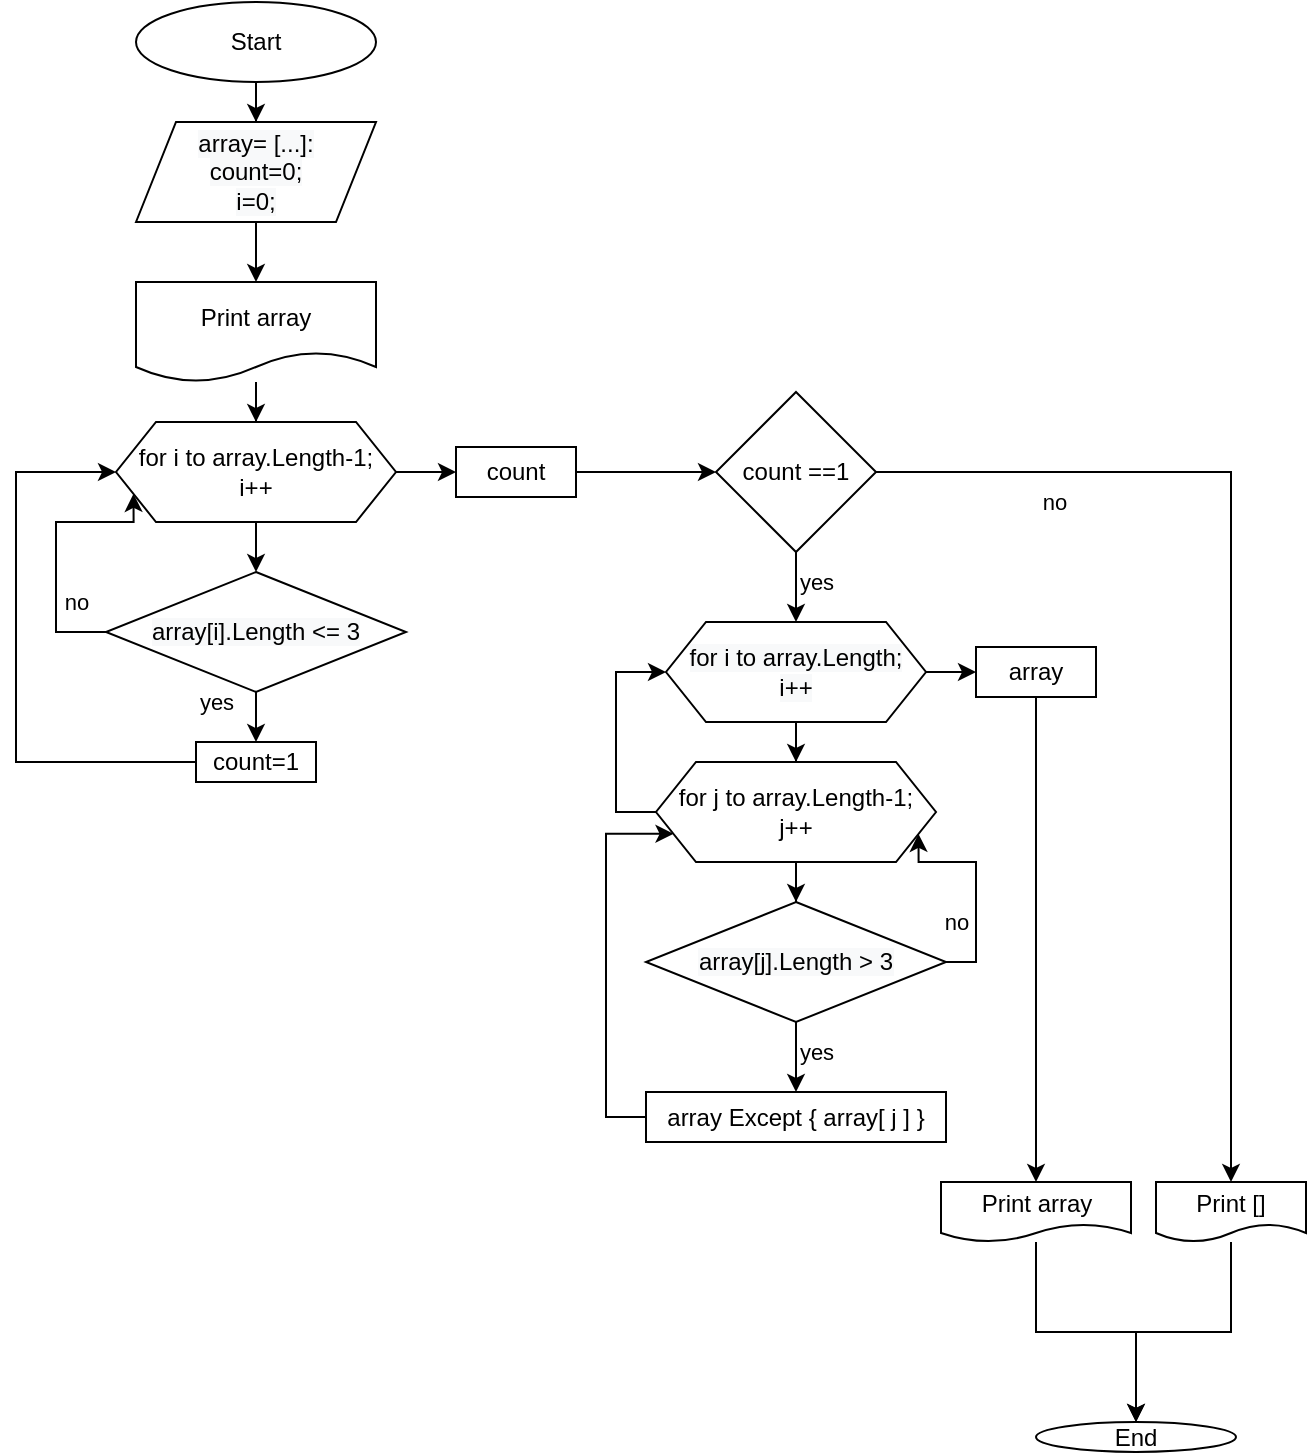 <mxfile version="20.3.0" type="device"><diagram id="BqOX55OxME9kZdyqfDLT" name="Страница 1"><mxGraphModel dx="1662" dy="705" grid="1" gridSize="10" guides="1" tooltips="1" connect="1" arrows="1" fold="1" page="1" pageScale="1" pageWidth="827" pageHeight="1169" math="0" shadow="0"><root><mxCell id="0"/><mxCell id="1" parent="0"/><mxCell id="cXZJXhX_inrNIxPnlFsJ-5" value="" style="edgeStyle=orthogonalEdgeStyle;rounded=0;orthogonalLoop=1;jettySize=auto;html=1;" edge="1" parent="1" source="cXZJXhX_inrNIxPnlFsJ-1" target="cXZJXhX_inrNIxPnlFsJ-4"><mxGeometry relative="1" as="geometry"/></mxCell><mxCell id="cXZJXhX_inrNIxPnlFsJ-1" value="Start" style="ellipse;whiteSpace=wrap;html=1;" vertex="1" parent="1"><mxGeometry x="190" y="10" width="120" height="40" as="geometry"/></mxCell><mxCell id="cXZJXhX_inrNIxPnlFsJ-12" value="" style="edgeStyle=orthogonalEdgeStyle;rounded=0;orthogonalLoop=1;jettySize=auto;html=1;" edge="1" parent="1" source="cXZJXhX_inrNIxPnlFsJ-4" target="cXZJXhX_inrNIxPnlFsJ-11"><mxGeometry relative="1" as="geometry"/></mxCell><mxCell id="cXZJXhX_inrNIxPnlFsJ-4" value="&lt;span style=&quot;color: rgb(0, 0, 0); font-family: Helvetica; font-size: 12px; font-style: normal; font-variant-ligatures: normal; font-variant-caps: normal; font-weight: 400; letter-spacing: normal; orphans: 2; text-align: center; text-indent: 0px; text-transform: none; widows: 2; word-spacing: 0px; -webkit-text-stroke-width: 0px; background-color: rgb(248, 249, 250); text-decoration-thickness: initial; text-decoration-style: initial; text-decoration-color: initial; float: none; display: inline !important;&quot;&gt;array= [...]:&lt;/span&gt;&lt;br style=&quot;color: rgb(0, 0, 0); font-family: Helvetica; font-size: 12px; font-style: normal; font-variant-ligatures: normal; font-variant-caps: normal; font-weight: 400; letter-spacing: normal; orphans: 2; text-align: center; text-indent: 0px; text-transform: none; widows: 2; word-spacing: 0px; -webkit-text-stroke-width: 0px; background-color: rgb(248, 249, 250); text-decoration-thickness: initial; text-decoration-style: initial; text-decoration-color: initial;&quot;&gt;&lt;span style=&quot;color: rgb(0, 0, 0); font-family: Helvetica; font-size: 12px; font-style: normal; font-variant-ligatures: normal; font-variant-caps: normal; font-weight: 400; letter-spacing: normal; orphans: 2; text-align: center; text-indent: 0px; text-transform: none; widows: 2; word-spacing: 0px; -webkit-text-stroke-width: 0px; background-color: rgb(248, 249, 250); text-decoration-thickness: initial; text-decoration-style: initial; text-decoration-color: initial; float: none; display: inline !important;&quot;&gt;count=0;&lt;br&gt;i=0;&lt;br&gt;&lt;/span&gt;" style="shape=parallelogram;perimeter=parallelogramPerimeter;whiteSpace=wrap;html=1;fixedSize=1;" vertex="1" parent="1"><mxGeometry x="190" y="70" width="120" height="50" as="geometry"/></mxCell><mxCell id="cXZJXhX_inrNIxPnlFsJ-40" style="edgeStyle=orthogonalEdgeStyle;rounded=0;orthogonalLoop=1;jettySize=auto;html=1;entryX=0;entryY=0.5;entryDx=0;entryDy=0;" edge="1" parent="1" source="cXZJXhX_inrNIxPnlFsJ-8" target="cXZJXhX_inrNIxPnlFsJ-18"><mxGeometry relative="1" as="geometry"><Array as="points"><mxPoint x="130" y="390"/><mxPoint x="130" y="245"/></Array></mxGeometry></mxCell><mxCell id="cXZJXhX_inrNIxPnlFsJ-8" value="count=1" style="whiteSpace=wrap;html=1;" vertex="1" parent="1"><mxGeometry x="220" y="380" width="60" height="20" as="geometry"/></mxCell><mxCell id="cXZJXhX_inrNIxPnlFsJ-19" value="" style="edgeStyle=orthogonalEdgeStyle;rounded=0;orthogonalLoop=1;jettySize=auto;html=1;" edge="1" parent="1" source="cXZJXhX_inrNIxPnlFsJ-11" target="cXZJXhX_inrNIxPnlFsJ-18"><mxGeometry relative="1" as="geometry"/></mxCell><mxCell id="cXZJXhX_inrNIxPnlFsJ-11" value="Print array" style="shape=document;whiteSpace=wrap;html=1;boundedLbl=1;" vertex="1" parent="1"><mxGeometry x="190" y="150" width="120" height="50" as="geometry"/></mxCell><mxCell id="cXZJXhX_inrNIxPnlFsJ-31" value="" style="edgeStyle=orthogonalEdgeStyle;rounded=0;orthogonalLoop=1;jettySize=auto;html=1;" edge="1" parent="1" source="cXZJXhX_inrNIxPnlFsJ-18"><mxGeometry relative="1" as="geometry"><mxPoint x="350" y="245" as="targetPoint"/></mxGeometry></mxCell><mxCell id="cXZJXhX_inrNIxPnlFsJ-34" value="" style="edgeStyle=orthogonalEdgeStyle;rounded=0;orthogonalLoop=1;jettySize=auto;html=1;" edge="1" parent="1" source="cXZJXhX_inrNIxPnlFsJ-18" target="cXZJXhX_inrNIxPnlFsJ-33"><mxGeometry relative="1" as="geometry"/></mxCell><mxCell id="cXZJXhX_inrNIxPnlFsJ-18" value="for i to array.Length-1;&lt;br&gt;i++" style="shape=hexagon;perimeter=hexagonPerimeter2;whiteSpace=wrap;html=1;fixedSize=1;" vertex="1" parent="1"><mxGeometry x="180" y="220" width="140" height="50" as="geometry"/></mxCell><mxCell id="cXZJXhX_inrNIxPnlFsJ-38" value="yes" style="edgeStyle=orthogonalEdgeStyle;rounded=0;orthogonalLoop=1;jettySize=auto;html=1;" edge="1" parent="1" source="cXZJXhX_inrNIxPnlFsJ-33" target="cXZJXhX_inrNIxPnlFsJ-8"><mxGeometry x="0.273" y="-20" relative="1" as="geometry"><mxPoint as="offset"/></mxGeometry></mxCell><mxCell id="cXZJXhX_inrNIxPnlFsJ-39" value="no" style="edgeStyle=orthogonalEdgeStyle;rounded=0;orthogonalLoop=1;jettySize=auto;html=1;entryX=0;entryY=0.75;entryDx=0;entryDy=0;" edge="1" parent="1" source="cXZJXhX_inrNIxPnlFsJ-33" target="cXZJXhX_inrNIxPnlFsJ-18"><mxGeometry x="-0.398" y="-10" relative="1" as="geometry"><mxPoint x="80" y="245" as="targetPoint"/><Array as="points"><mxPoint x="150" y="325"/><mxPoint x="150" y="270"/><mxPoint x="189" y="270"/></Array><mxPoint as="offset"/></mxGeometry></mxCell><mxCell id="cXZJXhX_inrNIxPnlFsJ-33" value="&lt;span style=&quot;color: rgb(0, 0, 0); font-family: Helvetica; font-size: 12px; font-style: normal; font-variant-ligatures: normal; font-variant-caps: normal; font-weight: 400; letter-spacing: normal; orphans: 2; text-align: center; text-indent: 0px; text-transform: none; widows: 2; word-spacing: 0px; -webkit-text-stroke-width: 0px; background-color: rgb(248, 249, 250); text-decoration-thickness: initial; text-decoration-style: initial; text-decoration-color: initial; float: none; display: inline !important;&quot;&gt;array[i].Length &amp;lt;= 3&lt;/span&gt;" style="rhombus;whiteSpace=wrap;html=1;" vertex="1" parent="1"><mxGeometry x="175" y="295" width="150" height="60" as="geometry"/></mxCell><mxCell id="cXZJXhX_inrNIxPnlFsJ-35" style="edgeStyle=orthogonalEdgeStyle;rounded=0;orthogonalLoop=1;jettySize=auto;html=1;exitX=0.5;exitY=1;exitDx=0;exitDy=0;" edge="1" parent="1" source="cXZJXhX_inrNIxPnlFsJ-33" target="cXZJXhX_inrNIxPnlFsJ-33"><mxGeometry relative="1" as="geometry"/></mxCell><mxCell id="cXZJXhX_inrNIxPnlFsJ-43" value="" style="edgeStyle=orthogonalEdgeStyle;rounded=0;orthogonalLoop=1;jettySize=auto;html=1;" edge="1" parent="1" source="cXZJXhX_inrNIxPnlFsJ-41" target="cXZJXhX_inrNIxPnlFsJ-42"><mxGeometry relative="1" as="geometry"/></mxCell><mxCell id="cXZJXhX_inrNIxPnlFsJ-41" value="count" style="rounded=0;whiteSpace=wrap;html=1;" vertex="1" parent="1"><mxGeometry x="350" y="232.5" width="60" height="25" as="geometry"/></mxCell><mxCell id="cXZJXhX_inrNIxPnlFsJ-45" value="no" style="edgeStyle=orthogonalEdgeStyle;rounded=0;orthogonalLoop=1;jettySize=auto;html=1;" edge="1" parent="1" source="cXZJXhX_inrNIxPnlFsJ-42" target="cXZJXhX_inrNIxPnlFsJ-44"><mxGeometry x="-0.667" y="-15" relative="1" as="geometry"><mxPoint as="offset"/></mxGeometry></mxCell><mxCell id="cXZJXhX_inrNIxPnlFsJ-47" value="yes" style="edgeStyle=orthogonalEdgeStyle;rounded=0;orthogonalLoop=1;jettySize=auto;html=1;" edge="1" parent="1" source="cXZJXhX_inrNIxPnlFsJ-42" target="cXZJXhX_inrNIxPnlFsJ-46"><mxGeometry x="0.111" y="10" relative="1" as="geometry"><mxPoint as="offset"/></mxGeometry></mxCell><mxCell id="cXZJXhX_inrNIxPnlFsJ-42" value="count ==1" style="rhombus;whiteSpace=wrap;html=1;rounded=0;" vertex="1" parent="1"><mxGeometry x="480" y="205" width="80" height="80" as="geometry"/></mxCell><mxCell id="cXZJXhX_inrNIxPnlFsJ-68" style="edgeStyle=orthogonalEdgeStyle;rounded=0;orthogonalLoop=1;jettySize=auto;html=1;" edge="1" parent="1" source="cXZJXhX_inrNIxPnlFsJ-44" target="cXZJXhX_inrNIxPnlFsJ-66"><mxGeometry relative="1" as="geometry"/></mxCell><mxCell id="cXZJXhX_inrNIxPnlFsJ-44" value="Print []" style="shape=document;whiteSpace=wrap;html=1;boundedLbl=1;rounded=0;" vertex="1" parent="1"><mxGeometry x="700" y="600" width="75" height="30" as="geometry"/></mxCell><mxCell id="cXZJXhX_inrNIxPnlFsJ-50" value="" style="edgeStyle=orthogonalEdgeStyle;rounded=0;orthogonalLoop=1;jettySize=auto;html=1;" edge="1" parent="1" source="cXZJXhX_inrNIxPnlFsJ-46" target="cXZJXhX_inrNIxPnlFsJ-49"><mxGeometry relative="1" as="geometry"/></mxCell><mxCell id="cXZJXhX_inrNIxPnlFsJ-62" value="" style="edgeStyle=orthogonalEdgeStyle;rounded=0;orthogonalLoop=1;jettySize=auto;html=1;" edge="1" parent="1" source="cXZJXhX_inrNIxPnlFsJ-46" target="cXZJXhX_inrNIxPnlFsJ-61"><mxGeometry relative="1" as="geometry"/></mxCell><mxCell id="cXZJXhX_inrNIxPnlFsJ-46" value="&lt;span style=&quot;color: rgb(0, 0, 0); font-family: Helvetica; font-size: 12px; font-style: normal; font-variant-ligatures: normal; font-variant-caps: normal; font-weight: 400; letter-spacing: normal; orphans: 2; text-align: center; text-indent: 0px; text-transform: none; widows: 2; word-spacing: 0px; -webkit-text-stroke-width: 0px; background-color: rgb(248, 249, 250); text-decoration-thickness: initial; text-decoration-style: initial; text-decoration-color: initial; float: none; display: inline !important;&quot;&gt;for i to array.Length;&lt;/span&gt;&lt;br style=&quot;color: rgb(0, 0, 0); font-family: Helvetica; font-size: 12px; font-style: normal; font-variant-ligatures: normal; font-variant-caps: normal; font-weight: 400; letter-spacing: normal; orphans: 2; text-align: center; text-indent: 0px; text-transform: none; widows: 2; word-spacing: 0px; -webkit-text-stroke-width: 0px; background-color: rgb(248, 249, 250); text-decoration-thickness: initial; text-decoration-style: initial; text-decoration-color: initial;&quot;&gt;&lt;span style=&quot;color: rgb(0, 0, 0); font-family: Helvetica; font-size: 12px; font-style: normal; font-variant-ligatures: normal; font-variant-caps: normal; font-weight: 400; letter-spacing: normal; orphans: 2; text-align: center; text-indent: 0px; text-transform: none; widows: 2; word-spacing: 0px; -webkit-text-stroke-width: 0px; background-color: rgb(248, 249, 250); text-decoration-thickness: initial; text-decoration-style: initial; text-decoration-color: initial; float: none; display: inline !important;&quot;&gt;i++&lt;/span&gt;" style="shape=hexagon;perimeter=hexagonPerimeter2;whiteSpace=wrap;html=1;fixedSize=1;rounded=0;" vertex="1" parent="1"><mxGeometry x="455" y="320" width="130" height="50" as="geometry"/></mxCell><mxCell id="cXZJXhX_inrNIxPnlFsJ-52" value="" style="edgeStyle=orthogonalEdgeStyle;rounded=0;orthogonalLoop=1;jettySize=auto;html=1;" edge="1" parent="1" source="cXZJXhX_inrNIxPnlFsJ-49" target="cXZJXhX_inrNIxPnlFsJ-51"><mxGeometry relative="1" as="geometry"/></mxCell><mxCell id="cXZJXhX_inrNIxPnlFsJ-58" style="edgeStyle=orthogonalEdgeStyle;rounded=0;orthogonalLoop=1;jettySize=auto;html=1;entryX=0;entryY=0.5;entryDx=0;entryDy=0;" edge="1" parent="1" source="cXZJXhX_inrNIxPnlFsJ-49" target="cXZJXhX_inrNIxPnlFsJ-46"><mxGeometry relative="1" as="geometry"><Array as="points"><mxPoint x="430" y="415"/><mxPoint x="430" y="345"/></Array></mxGeometry></mxCell><mxCell id="cXZJXhX_inrNIxPnlFsJ-49" value="for j to array.Length-1;&lt;br&gt;j++" style="shape=hexagon;perimeter=hexagonPerimeter2;whiteSpace=wrap;html=1;fixedSize=1;rounded=0;" vertex="1" parent="1"><mxGeometry x="450" y="390" width="140" height="50" as="geometry"/></mxCell><mxCell id="cXZJXhX_inrNIxPnlFsJ-54" value="yes" style="edgeStyle=orthogonalEdgeStyle;rounded=0;orthogonalLoop=1;jettySize=auto;html=1;" edge="1" parent="1" source="cXZJXhX_inrNIxPnlFsJ-51" target="cXZJXhX_inrNIxPnlFsJ-53"><mxGeometry x="0.111" y="10" relative="1" as="geometry"><mxPoint as="offset"/></mxGeometry></mxCell><mxCell id="cXZJXhX_inrNIxPnlFsJ-65" value="no" style="edgeStyle=orthogonalEdgeStyle;rounded=0;orthogonalLoop=1;jettySize=auto;html=1;entryX=1;entryY=0.75;entryDx=0;entryDy=0;" edge="1" parent="1" source="cXZJXhX_inrNIxPnlFsJ-51" target="cXZJXhX_inrNIxPnlFsJ-49"><mxGeometry x="-0.35" y="10" relative="1" as="geometry"><Array as="points"><mxPoint x="610" y="490"/><mxPoint x="610" y="440"/><mxPoint x="581" y="440"/></Array><mxPoint as="offset"/></mxGeometry></mxCell><mxCell id="cXZJXhX_inrNIxPnlFsJ-51" value="&lt;span style=&quot;color: rgb(0, 0, 0); font-family: Helvetica; font-size: 12px; font-style: normal; font-variant-ligatures: normal; font-variant-caps: normal; font-weight: 400; letter-spacing: normal; orphans: 2; text-align: center; text-indent: 0px; text-transform: none; widows: 2; word-spacing: 0px; -webkit-text-stroke-width: 0px; background-color: rgb(248, 249, 250); text-decoration-thickness: initial; text-decoration-style: initial; text-decoration-color: initial; float: none; display: inline !important;&quot;&gt;array[j].Length &amp;gt; 3&lt;/span&gt;" style="rhombus;whiteSpace=wrap;html=1;" vertex="1" parent="1"><mxGeometry x="445" y="460" width="150" height="60" as="geometry"/></mxCell><mxCell id="cXZJXhX_inrNIxPnlFsJ-57" style="edgeStyle=orthogonalEdgeStyle;rounded=0;orthogonalLoop=1;jettySize=auto;html=1;entryX=0;entryY=0.75;entryDx=0;entryDy=0;" edge="1" parent="1" source="cXZJXhX_inrNIxPnlFsJ-53" target="cXZJXhX_inrNIxPnlFsJ-49"><mxGeometry relative="1" as="geometry"><Array as="points"><mxPoint x="425" y="568"/><mxPoint x="425" y="426"/></Array></mxGeometry></mxCell><mxCell id="cXZJXhX_inrNIxPnlFsJ-53" value="array Except { array[ j ] }" style="whiteSpace=wrap;html=1;" vertex="1" parent="1"><mxGeometry x="445" y="555" width="150" height="25" as="geometry"/></mxCell><mxCell id="cXZJXhX_inrNIxPnlFsJ-64" value="" style="edgeStyle=orthogonalEdgeStyle;rounded=0;orthogonalLoop=1;jettySize=auto;html=1;" edge="1" parent="1" source="cXZJXhX_inrNIxPnlFsJ-61" target="cXZJXhX_inrNIxPnlFsJ-63"><mxGeometry relative="1" as="geometry"/></mxCell><mxCell id="cXZJXhX_inrNIxPnlFsJ-61" value="array" style="whiteSpace=wrap;html=1;rounded=0;" vertex="1" parent="1"><mxGeometry x="610" y="332.5" width="60" height="25" as="geometry"/></mxCell><mxCell id="cXZJXhX_inrNIxPnlFsJ-67" value="" style="edgeStyle=orthogonalEdgeStyle;rounded=0;orthogonalLoop=1;jettySize=auto;html=1;" edge="1" parent="1" source="cXZJXhX_inrNIxPnlFsJ-63" target="cXZJXhX_inrNIxPnlFsJ-66"><mxGeometry relative="1" as="geometry"/></mxCell><mxCell id="cXZJXhX_inrNIxPnlFsJ-63" value="Print array" style="shape=document;whiteSpace=wrap;html=1;boundedLbl=1;rounded=0;" vertex="1" parent="1"><mxGeometry x="592.5" y="600" width="95" height="30" as="geometry"/></mxCell><mxCell id="cXZJXhX_inrNIxPnlFsJ-66" value="End" style="ellipse;whiteSpace=wrap;html=1;rounded=0;" vertex="1" parent="1"><mxGeometry x="640" y="720" width="100" height="15" as="geometry"/></mxCell></root></mxGraphModel></diagram></mxfile>